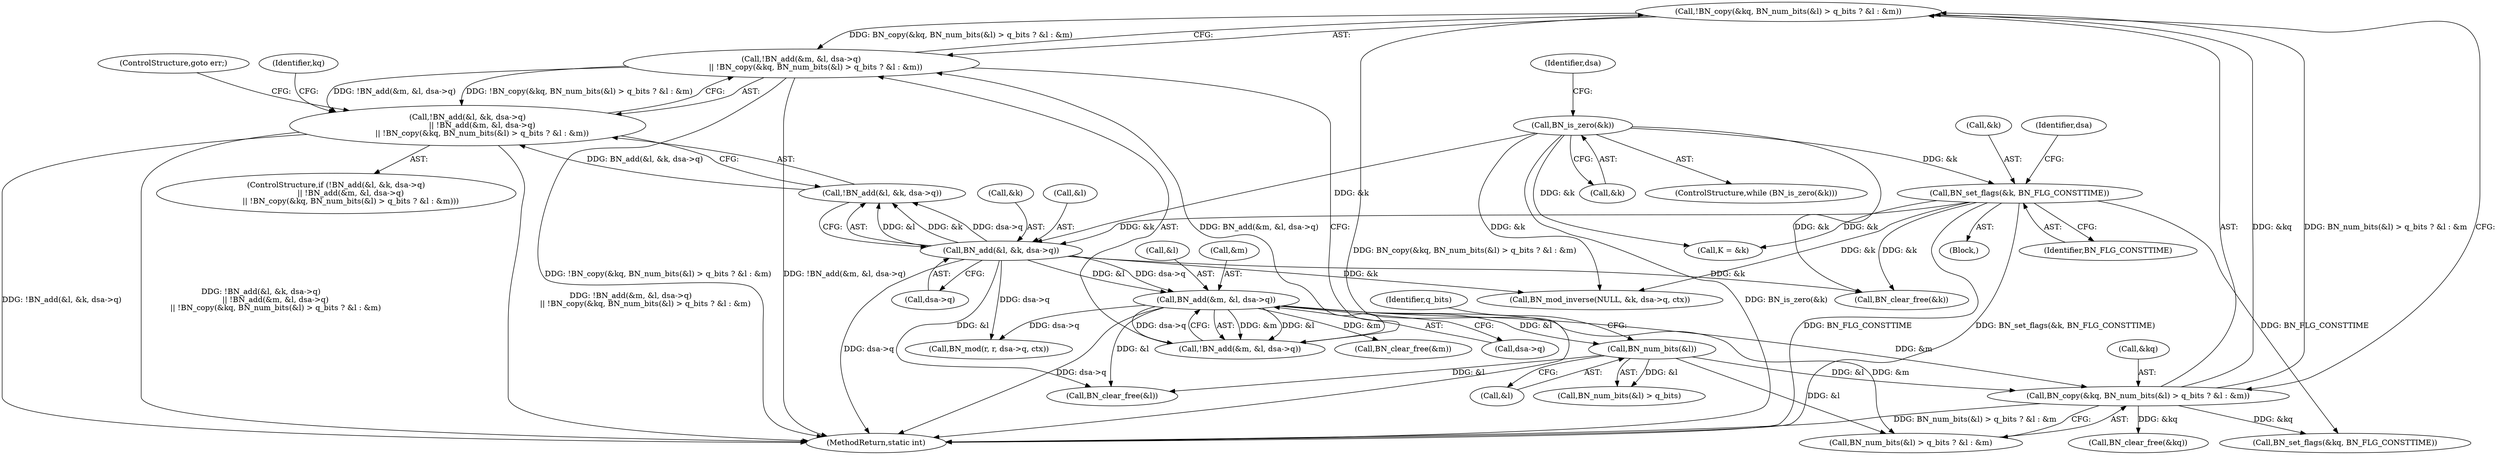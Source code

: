 digraph "0_openssl_43e6a58d4991a451daf4891ff05a48735df871ac@API" {
"1000288" [label="(Call,!BN_copy(&kq, BN_num_bits(&l) > q_bits ? &l : &m))"];
"1000289" [label="(Call,BN_copy(&kq, BN_num_bits(&l) > q_bits ? &l : &m))"];
"1000294" [label="(Call,BN_num_bits(&l))"];
"1000280" [label="(Call,BN_add(&m, &l, dsa->q))"];
"1000270" [label="(Call,BN_add(&l, &k, dsa->q))"];
"1000222" [label="(Call,BN_is_zero(&k))"];
"1000234" [label="(Call,BN_set_flags(&k, BN_FLG_CONSTTIME))"];
"1000278" [label="(Call,!BN_add(&m, &l, dsa->q)\n            || !BN_copy(&kq, BN_num_bits(&l) > q_bits ? &l : &m))"];
"1000268" [label="(Call,!BN_add(&l, &k, dsa->q)\n            || !BN_add(&m, &l, dsa->q)\n            || !BN_copy(&kq, BN_num_bits(&l) > q_bits ? &l : &m))"];
"1000285" [label="(Call,dsa->q)"];
"1000331" [label="(Call,BN_mod_inverse(NULL, &k, dsa->q, ctx))"];
"1000273" [label="(Call,&k)"];
"1000279" [label="(Call,!BN_add(&m, &l, dsa->q))"];
"1000391" [label="(Call,BN_clear_free(&k))"];
"1000237" [label="(Identifier,BN_FLG_CONSTTIME)"];
"1000290" [label="(Call,&kq)"];
"1000281" [label="(Call,&m)"];
"1000222" [label="(Call,BN_is_zero(&k))"];
"1000223" [label="(Call,&k)"];
"1000267" [label="(ControlStructure,if (!BN_add(&l, &k, dsa->q)\n            || !BN_add(&m, &l, dsa->q)\n            || !BN_copy(&kq, BN_num_bits(&l) > q_bits ? &l : &m)))"];
"1000233" [label="(Block,)"];
"1000297" [label="(Identifier,q_bits)"];
"1000394" [label="(Call,BN_clear_free(&kq))"];
"1000288" [label="(Call,!BN_copy(&kq, BN_num_bits(&l) > q_bits ? &l : &m))"];
"1000303" [label="(Call,BN_set_flags(&kq, BN_FLG_CONSTTIME))"];
"1000283" [label="(Call,&l)"];
"1000319" [label="(Call,BN_mod(r, r, dsa->q, ctx))"];
"1000295" [label="(Call,&l)"];
"1000271" [label="(Call,&l)"];
"1000280" [label="(Call,BN_add(&m, &l, dsa->q))"];
"1000275" [label="(Call,dsa->q)"];
"1000235" [label="(Call,&k)"];
"1000405" [label="(MethodReturn,static int)"];
"1000397" [label="(Call,BN_clear_free(&l))"];
"1000221" [label="(ControlStructure,while (BN_is_zero(&k)))"];
"1000229" [label="(Identifier,dsa)"];
"1000293" [label="(Call,BN_num_bits(&l) > q_bits)"];
"1000400" [label="(Call,BN_clear_free(&m))"];
"1000292" [label="(Call,BN_num_bits(&l) > q_bits ? &l : &m)"];
"1000278" [label="(Call,!BN_add(&m, &l, dsa->q)\n            || !BN_copy(&kq, BN_num_bits(&l) > q_bits ? &l : &m))"];
"1000269" [label="(Call,!BN_add(&l, &k, dsa->q))"];
"1000241" [label="(Identifier,dsa)"];
"1000268" [label="(Call,!BN_add(&l, &k, dsa->q)\n            || !BN_add(&m, &l, dsa->q)\n            || !BN_copy(&kq, BN_num_bits(&l) > q_bits ? &l : &m))"];
"1000234" [label="(Call,BN_set_flags(&k, BN_FLG_CONSTTIME))"];
"1000313" [label="(Call,K = &k)"];
"1000302" [label="(ControlStructure,goto err;)"];
"1000305" [label="(Identifier,kq)"];
"1000294" [label="(Call,BN_num_bits(&l))"];
"1000289" [label="(Call,BN_copy(&kq, BN_num_bits(&l) > q_bits ? &l : &m))"];
"1000270" [label="(Call,BN_add(&l, &k, dsa->q))"];
"1000288" -> "1000278"  [label="AST: "];
"1000288" -> "1000289"  [label="CFG: "];
"1000289" -> "1000288"  [label="AST: "];
"1000278" -> "1000288"  [label="CFG: "];
"1000288" -> "1000405"  [label="DDG: BN_copy(&kq, BN_num_bits(&l) > q_bits ? &l : &m)"];
"1000288" -> "1000278"  [label="DDG: BN_copy(&kq, BN_num_bits(&l) > q_bits ? &l : &m)"];
"1000289" -> "1000288"  [label="DDG: &kq"];
"1000289" -> "1000288"  [label="DDG: BN_num_bits(&l) > q_bits ? &l : &m"];
"1000289" -> "1000292"  [label="CFG: "];
"1000290" -> "1000289"  [label="AST: "];
"1000292" -> "1000289"  [label="AST: "];
"1000289" -> "1000405"  [label="DDG: BN_num_bits(&l) > q_bits ? &l : &m"];
"1000294" -> "1000289"  [label="DDG: &l"];
"1000280" -> "1000289"  [label="DDG: &m"];
"1000289" -> "1000303"  [label="DDG: &kq"];
"1000289" -> "1000394"  [label="DDG: &kq"];
"1000294" -> "1000293"  [label="AST: "];
"1000294" -> "1000295"  [label="CFG: "];
"1000295" -> "1000294"  [label="AST: "];
"1000297" -> "1000294"  [label="CFG: "];
"1000294" -> "1000293"  [label="DDG: &l"];
"1000280" -> "1000294"  [label="DDG: &l"];
"1000294" -> "1000292"  [label="DDG: &l"];
"1000294" -> "1000397"  [label="DDG: &l"];
"1000280" -> "1000279"  [label="AST: "];
"1000280" -> "1000285"  [label="CFG: "];
"1000281" -> "1000280"  [label="AST: "];
"1000283" -> "1000280"  [label="AST: "];
"1000285" -> "1000280"  [label="AST: "];
"1000279" -> "1000280"  [label="CFG: "];
"1000280" -> "1000405"  [label="DDG: dsa->q"];
"1000280" -> "1000279"  [label="DDG: &m"];
"1000280" -> "1000279"  [label="DDG: &l"];
"1000280" -> "1000279"  [label="DDG: dsa->q"];
"1000270" -> "1000280"  [label="DDG: &l"];
"1000270" -> "1000280"  [label="DDG: dsa->q"];
"1000280" -> "1000292"  [label="DDG: &m"];
"1000280" -> "1000319"  [label="DDG: dsa->q"];
"1000280" -> "1000397"  [label="DDG: &l"];
"1000280" -> "1000400"  [label="DDG: &m"];
"1000270" -> "1000269"  [label="AST: "];
"1000270" -> "1000275"  [label="CFG: "];
"1000271" -> "1000270"  [label="AST: "];
"1000273" -> "1000270"  [label="AST: "];
"1000275" -> "1000270"  [label="AST: "];
"1000269" -> "1000270"  [label="CFG: "];
"1000270" -> "1000405"  [label="DDG: dsa->q"];
"1000270" -> "1000269"  [label="DDG: &l"];
"1000270" -> "1000269"  [label="DDG: &k"];
"1000270" -> "1000269"  [label="DDG: dsa->q"];
"1000222" -> "1000270"  [label="DDG: &k"];
"1000234" -> "1000270"  [label="DDG: &k"];
"1000270" -> "1000319"  [label="DDG: dsa->q"];
"1000270" -> "1000331"  [label="DDG: &k"];
"1000270" -> "1000391"  [label="DDG: &k"];
"1000270" -> "1000397"  [label="DDG: &l"];
"1000222" -> "1000221"  [label="AST: "];
"1000222" -> "1000223"  [label="CFG: "];
"1000223" -> "1000222"  [label="AST: "];
"1000229" -> "1000222"  [label="CFG: "];
"1000222" -> "1000405"  [label="DDG: BN_is_zero(&k)"];
"1000222" -> "1000234"  [label="DDG: &k"];
"1000222" -> "1000313"  [label="DDG: &k"];
"1000222" -> "1000331"  [label="DDG: &k"];
"1000222" -> "1000391"  [label="DDG: &k"];
"1000234" -> "1000233"  [label="AST: "];
"1000234" -> "1000237"  [label="CFG: "];
"1000235" -> "1000234"  [label="AST: "];
"1000237" -> "1000234"  [label="AST: "];
"1000241" -> "1000234"  [label="CFG: "];
"1000234" -> "1000405"  [label="DDG: BN_FLG_CONSTTIME"];
"1000234" -> "1000405"  [label="DDG: BN_set_flags(&k, BN_FLG_CONSTTIME)"];
"1000234" -> "1000303"  [label="DDG: BN_FLG_CONSTTIME"];
"1000234" -> "1000313"  [label="DDG: &k"];
"1000234" -> "1000331"  [label="DDG: &k"];
"1000234" -> "1000391"  [label="DDG: &k"];
"1000278" -> "1000268"  [label="AST: "];
"1000278" -> "1000279"  [label="CFG: "];
"1000279" -> "1000278"  [label="AST: "];
"1000268" -> "1000278"  [label="CFG: "];
"1000278" -> "1000405"  [label="DDG: !BN_copy(&kq, BN_num_bits(&l) > q_bits ? &l : &m)"];
"1000278" -> "1000405"  [label="DDG: !BN_add(&m, &l, dsa->q)"];
"1000278" -> "1000268"  [label="DDG: !BN_add(&m, &l, dsa->q)"];
"1000278" -> "1000268"  [label="DDG: !BN_copy(&kq, BN_num_bits(&l) > q_bits ? &l : &m)"];
"1000279" -> "1000278"  [label="DDG: BN_add(&m, &l, dsa->q)"];
"1000268" -> "1000267"  [label="AST: "];
"1000268" -> "1000269"  [label="CFG: "];
"1000269" -> "1000268"  [label="AST: "];
"1000302" -> "1000268"  [label="CFG: "];
"1000305" -> "1000268"  [label="CFG: "];
"1000268" -> "1000405"  [label="DDG: !BN_add(&l, &k, dsa->q)"];
"1000268" -> "1000405"  [label="DDG: !BN_add(&l, &k, dsa->q)\n            || !BN_add(&m, &l, dsa->q)\n            || !BN_copy(&kq, BN_num_bits(&l) > q_bits ? &l : &m)"];
"1000268" -> "1000405"  [label="DDG: !BN_add(&m, &l, dsa->q)\n            || !BN_copy(&kq, BN_num_bits(&l) > q_bits ? &l : &m)"];
"1000269" -> "1000268"  [label="DDG: BN_add(&l, &k, dsa->q)"];
}
